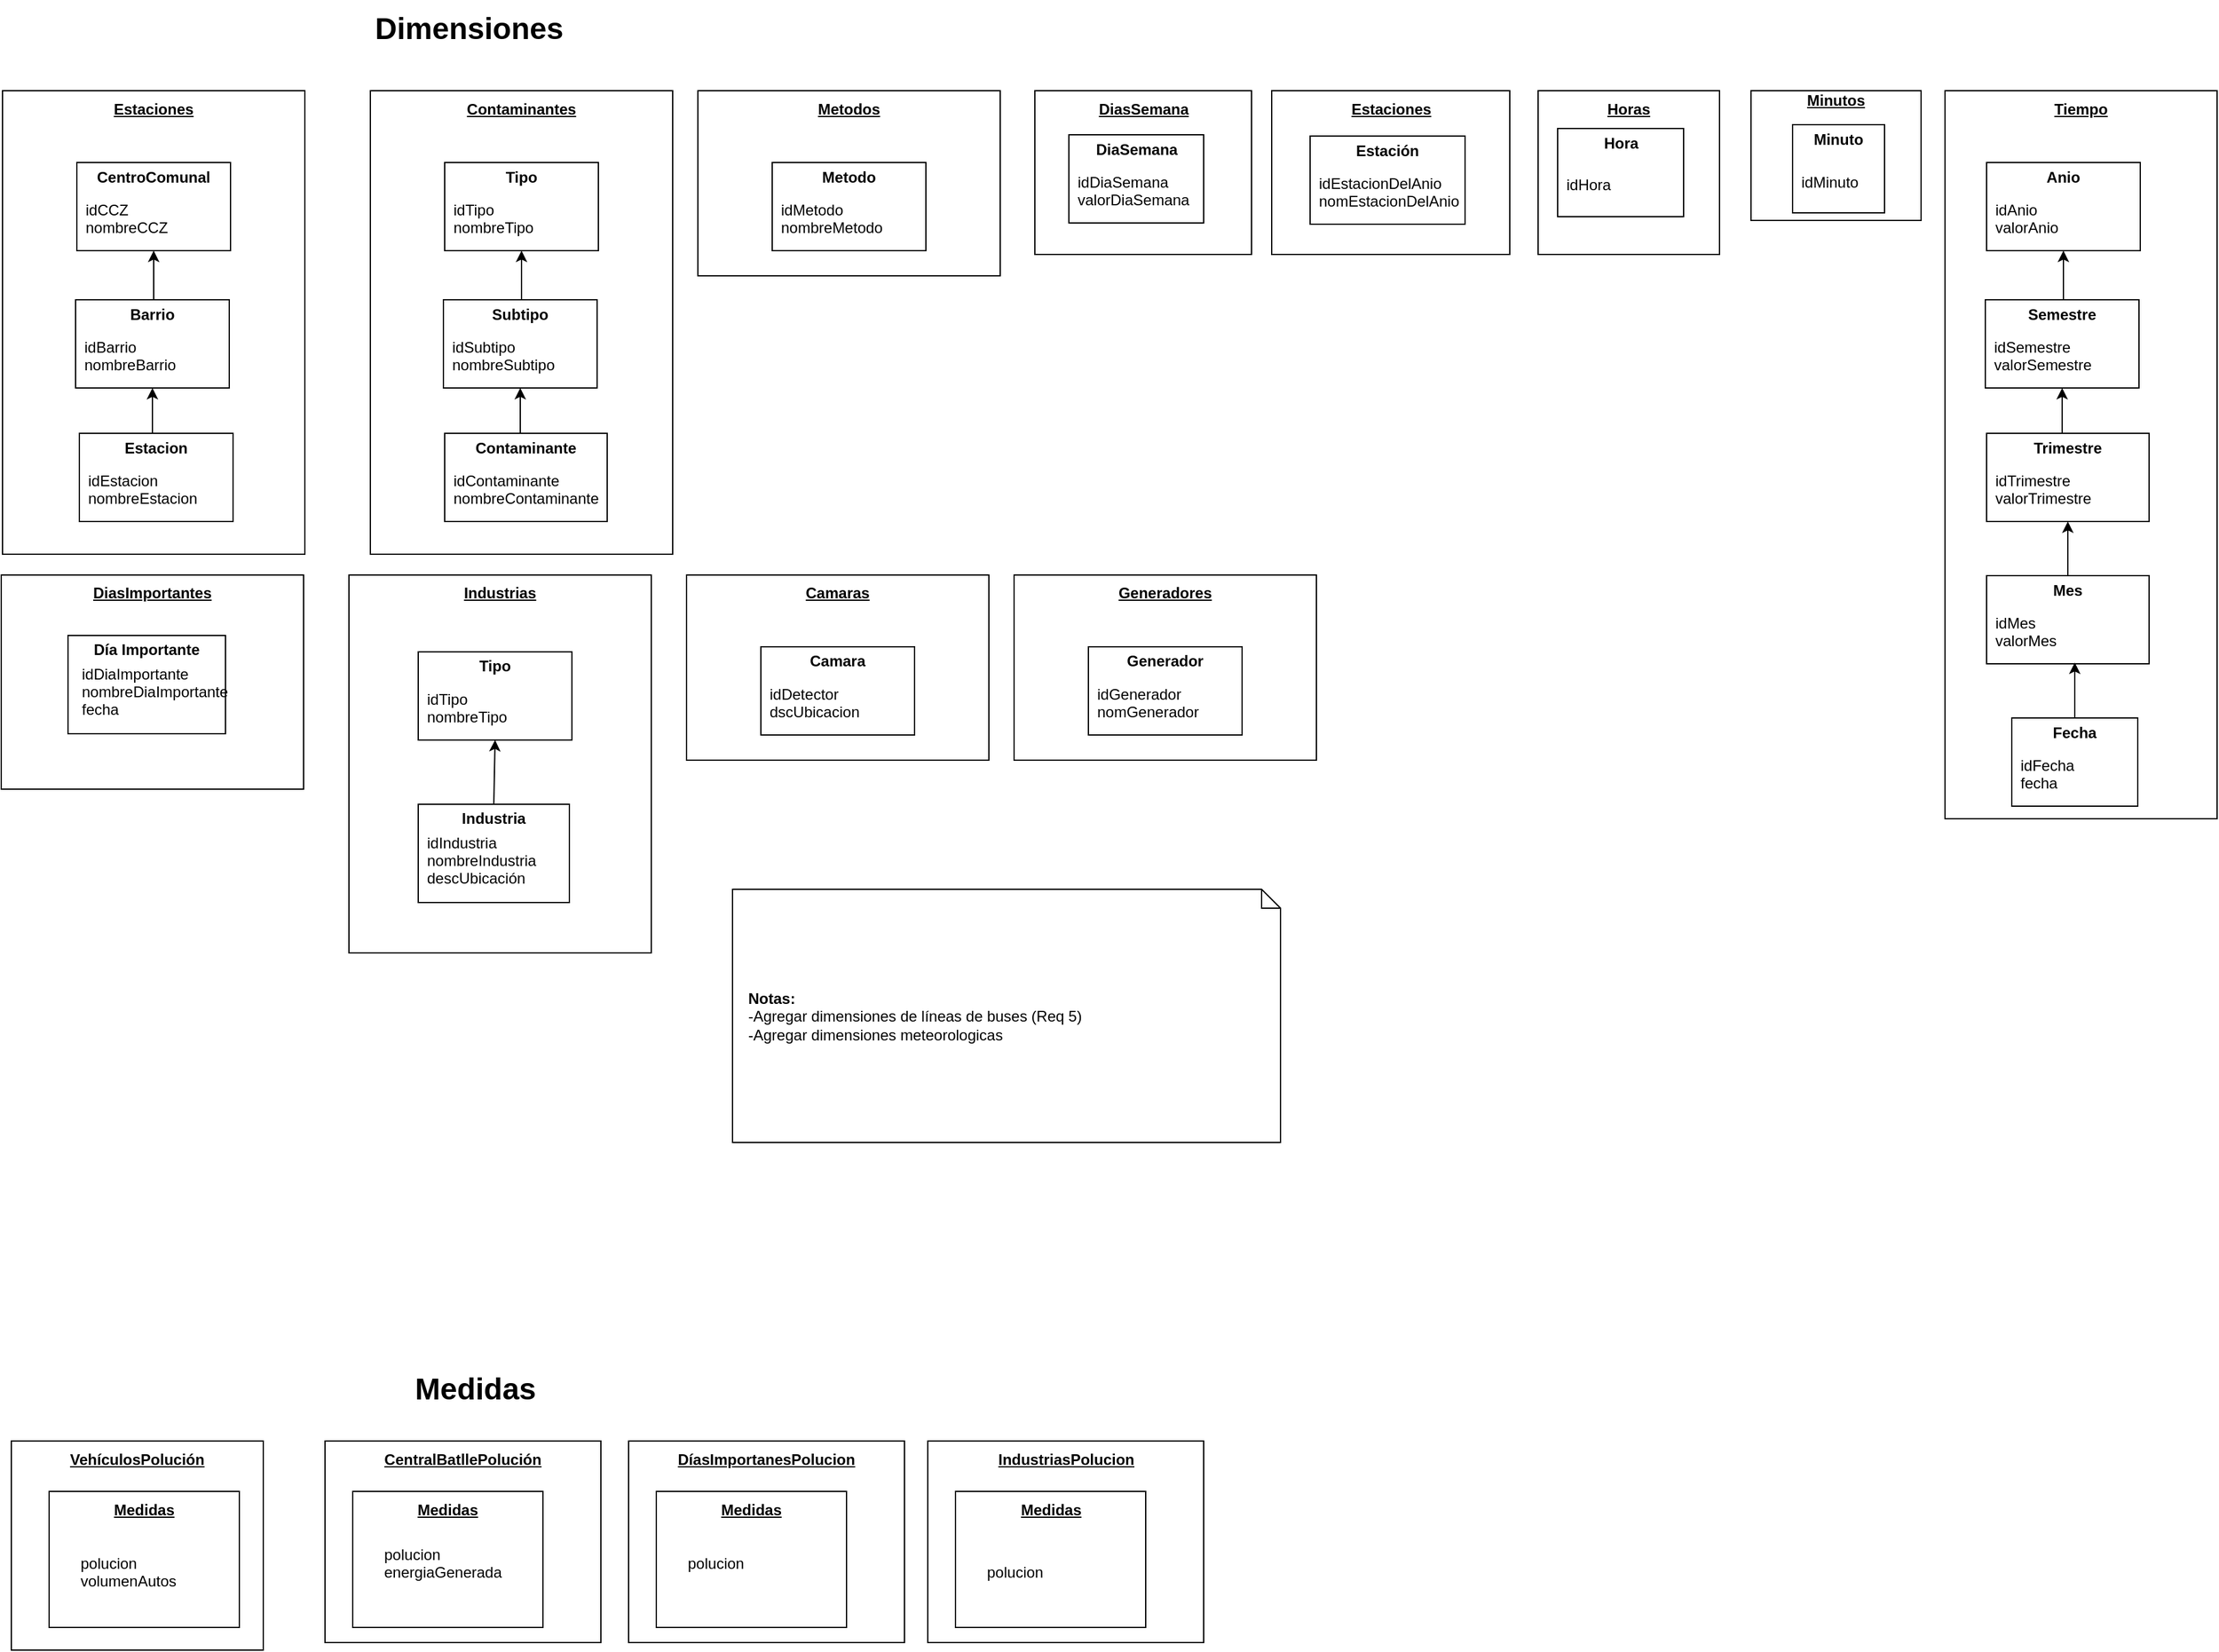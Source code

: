 <mxfile userAgent="Mozilla/5.0 (Macintosh; Intel Mac OS X 10_13_5) AppleWebKit/537.36 (KHTML, like Gecko) draw.io/7.8.7 Chrome/58.0.303.110 Electron/1.7.5 Safari/537.36" type="device" version="9.0.2" editor="www.draw.io"><diagram id="01ee848b-bfa0-368f-3120-69a5512751cf" name="Page-1"><mxGraphModel dx="1190" dy="846" grid="1" gridSize="10" guides="1" tooltips="1" connect="1" arrows="1" fold="1" page="1" pageScale="1" pageWidth="1169" pageHeight="1654" background="#ffffff" math="0" shadow="0"><root><mxCell id="2eb9ab5e75fa441f-0"/><mxCell id="2eb9ab5e75fa441f-1" parent="2eb9ab5e75fa441f-0"/><mxCell id="212" value="Estaciones" style="swimlane;swimlaneLine=0;whiteSpace=wrap;startSize=29;fontStyle=5;align=center" parent="2eb9ab5e75fa441f-1" vertex="1"><mxGeometry x="1045.5" y="92" width="189" height="130" as="geometry"><mxRectangle x="39" y="92" width="70" height="29" as="alternateBounds"/></mxGeometry></mxCell><mxCell id="2eb9ab5e75fa441f-14" value="Estaciones" style="swimlane;swimlaneLine=0;whiteSpace=wrap;startSize=29;fontStyle=5;align=center" parent="2eb9ab5e75fa441f-1" vertex="1"><mxGeometry x="38" y="92" width="240" height="368" as="geometry"><mxRectangle x="39" y="92" width="70" height="29" as="alternateBounds"/></mxGeometry></mxCell><mxCell id="0" value="CentroComunal" style="swimlane;swimlaneLine=0;whiteSpace=wrap" parent="2eb9ab5e75fa441f-14" vertex="1"><mxGeometry x="59" y="57" width="122" height="70" as="geometry"><mxRectangle x="590" y="38" width="70" height="23" as="alternateBounds"/></mxGeometry></mxCell><mxCell id="1" value="idCCZ&#10;nombreCCZ" style="text;align=left;verticalAlign=middle;" parent="0" vertex="1"><mxGeometry x="5" y="19" width="130" height="50" as="geometry"/></mxCell><mxCell id="9" style="edgeStyle=orthogonalEdgeStyle;rounded=0;html=1;exitX=0.5;exitY=0;entryX=0.5;entryY=1;jettySize=auto;orthogonalLoop=1;" parent="2eb9ab5e75fa441f-14" source="3" target="0" edge="1"><mxGeometry relative="1" as="geometry"/></mxCell><mxCell id="3" value="Barrio" style="swimlane;swimlaneLine=0;whiteSpace=wrap" parent="2eb9ab5e75fa441f-14" vertex="1"><mxGeometry x="58" y="166" width="122" height="70" as="geometry"><mxRectangle x="590" y="38" width="70" height="23" as="alternateBounds"/></mxGeometry></mxCell><mxCell id="4" value="idBarrio&#10;nombreBarrio" style="text;align=left;verticalAlign=middle;" parent="3" vertex="1"><mxGeometry x="5" y="19" width="130" height="50" as="geometry"/></mxCell><mxCell id="10" style="edgeStyle=orthogonalEdgeStyle;rounded=0;html=1;exitX=0.5;exitY=0;entryX=0.5;entryY=1;jettySize=auto;orthogonalLoop=1;" parent="2eb9ab5e75fa441f-14" source="5" target="3" edge="1"><mxGeometry relative="1" as="geometry"/></mxCell><mxCell id="5" value="Estacion" style="swimlane;swimlaneLine=0;whiteSpace=wrap" parent="2eb9ab5e75fa441f-14" vertex="1"><mxGeometry x="61" y="272" width="122" height="70" as="geometry"><mxRectangle x="590" y="38" width="70" height="23" as="alternateBounds"/></mxGeometry></mxCell><mxCell id="6" value="idEstacion&#10;nombreEstacion" style="text;align=left;verticalAlign=middle;" parent="5" vertex="1"><mxGeometry x="5" y="19" width="130" height="50" as="geometry"/></mxCell><mxCell id="4a65618d5dacdeda-0" value="Dimensiones" style="text;align=center;verticalAlign=middle;fontFamily=Helvetica;fontSize=24;fontStyle=1" parent="2eb9ab5e75fa441f-1" vertex="1"><mxGeometry x="331" y="20" width="155" height="40" as="geometry"/></mxCell><mxCell id="4a65618d5dacdeda-1" value="Medidas" style="text;align=center;verticalAlign=middle;fontFamily=Helvetica;fontSize=24;fontStyle=1" parent="2eb9ab5e75fa441f-1" vertex="1"><mxGeometry x="336" y="1100" width="155" height="40" as="geometry"/></mxCell><mxCell id="4a65618d5dacdeda-2" value="VehículosPolución" style="swimlane;swimlaneLine=0;whiteSpace=wrap;startSize=29;fontStyle=5" parent="2eb9ab5e75fa441f-1" vertex="1"><mxGeometry x="45" y="1164" width="200" height="166" as="geometry"/></mxCell><mxCell id="86" value="Medidas" style="swimlane;swimlaneLine=0;whiteSpace=wrap;startSize=29;fontStyle=5" parent="4a65618d5dacdeda-2" vertex="1"><mxGeometry x="30" y="40" width="151" height="108" as="geometry"/></mxCell><mxCell id="87" value="polucion&#10;volumenAutos" style="text;align=left;verticalAlign=middle;" parent="86" vertex="1"><mxGeometry x="23" y="27.42" width="155" height="72.58" as="geometry"/></mxCell><mxCell id="11" value="Contaminantes" style="swimlane;swimlaneLine=0;whiteSpace=wrap;startSize=29;fontStyle=5;align=center" parent="2eb9ab5e75fa441f-1" vertex="1"><mxGeometry x="330" y="92" width="240" height="368" as="geometry"><mxRectangle x="39" y="92" width="70" height="29" as="alternateBounds"/></mxGeometry></mxCell><mxCell id="12" value="Tipo" style="swimlane;swimlaneLine=0;whiteSpace=wrap" parent="11" vertex="1"><mxGeometry x="59" y="57" width="122" height="70" as="geometry"><mxRectangle x="590" y="38" width="70" height="23" as="alternateBounds"/></mxGeometry></mxCell><mxCell id="13" value="idTipo&#10;nombreTipo" style="text;align=left;verticalAlign=middle;" parent="12" vertex="1"><mxGeometry x="5" y="19" width="130" height="50" as="geometry"/></mxCell><mxCell id="14" style="edgeStyle=orthogonalEdgeStyle;rounded=0;html=1;exitX=0.5;exitY=0;entryX=0.5;entryY=1;jettySize=auto;orthogonalLoop=1;" parent="11" source="15" target="12" edge="1"><mxGeometry relative="1" as="geometry"/></mxCell><mxCell id="15" value="Subtipo" style="swimlane;swimlaneLine=0;whiteSpace=wrap" parent="11" vertex="1"><mxGeometry x="58" y="166" width="122" height="70" as="geometry"><mxRectangle x="590" y="38" width="70" height="23" as="alternateBounds"/></mxGeometry></mxCell><mxCell id="16" value="idSubtipo&#10;nombreSubtipo" style="text;align=left;verticalAlign=middle;" parent="15" vertex="1"><mxGeometry x="5" y="19" width="130" height="50" as="geometry"/></mxCell><mxCell id="17" style="edgeStyle=orthogonalEdgeStyle;rounded=0;html=1;exitX=0.5;exitY=0;entryX=0.5;entryY=1;jettySize=auto;orthogonalLoop=1;" parent="11" source="18" target="15" edge="1"><mxGeometry relative="1" as="geometry"/></mxCell><mxCell id="18" value="Contaminante" style="swimlane;swimlaneLine=0;whiteSpace=wrap" parent="11" vertex="1"><mxGeometry x="59" y="272" width="129" height="70" as="geometry"><mxRectangle x="590" y="38" width="70" height="23" as="alternateBounds"/></mxGeometry></mxCell><mxCell id="19" value="idContaminante&#10;nombreContaminante" style="text;align=left;verticalAlign=middle;" parent="18" vertex="1"><mxGeometry x="5" y="19" width="130" height="50" as="geometry"/></mxCell><mxCell id="20" value="Camaras" style="swimlane;swimlaneLine=0;whiteSpace=wrap;startSize=29;fontStyle=5;align=center" parent="2eb9ab5e75fa441f-1" vertex="1"><mxGeometry x="581" y="476.5" width="240" height="147" as="geometry"><mxRectangle x="39" y="92" width="70" height="29" as="alternateBounds"/></mxGeometry></mxCell><mxCell id="21" value="Camara" style="swimlane;swimlaneLine=0;whiteSpace=wrap" parent="20" vertex="1"><mxGeometry x="59" y="57" width="122" height="70" as="geometry"><mxRectangle x="590" y="38" width="70" height="23" as="alternateBounds"/></mxGeometry></mxCell><mxCell id="22" value="idDetector&#10;dscUbicacion" style="text;align=left;verticalAlign=middle;" parent="21" vertex="1"><mxGeometry x="5" y="19" width="130" height="50" as="geometry"/></mxCell><mxCell id="32" value="Tiempo" style="swimlane;swimlaneLine=0;whiteSpace=wrap;startSize=29;fontStyle=5;align=center" parent="2eb9ab5e75fa441f-1" vertex="1"><mxGeometry x="1580" y="92" width="216" height="578" as="geometry"><mxRectangle x="39" y="92" width="70" height="29" as="alternateBounds"/></mxGeometry></mxCell><mxCell id="33" value="Anio" style="swimlane;swimlaneLine=0;whiteSpace=wrap" parent="32" vertex="1"><mxGeometry x="33" y="57" width="122" height="70" as="geometry"><mxRectangle x="590" y="38" width="70" height="23" as="alternateBounds"/></mxGeometry></mxCell><mxCell id="34" value="idAnio&#10;valorAnio" style="text;align=left;verticalAlign=middle;" parent="33" vertex="1"><mxGeometry x="5" y="19" width="130" height="50" as="geometry"/></mxCell><mxCell id="35" style="edgeStyle=orthogonalEdgeStyle;rounded=0;html=1;exitX=0.5;exitY=0;entryX=0.5;entryY=1;jettySize=auto;orthogonalLoop=1;" parent="32" source="36" target="33" edge="1"><mxGeometry relative="1" as="geometry"/></mxCell><mxCell id="36" value="Semestre" style="swimlane;swimlaneLine=0;whiteSpace=wrap" parent="32" vertex="1"><mxGeometry x="32" y="166" width="122" height="70" as="geometry"><mxRectangle x="590" y="38" width="70" height="23" as="alternateBounds"/></mxGeometry></mxCell><mxCell id="37" value="idSemestre&#10;valorSemestre" style="text;align=left;verticalAlign=middle;" parent="36" vertex="1"><mxGeometry x="5" y="19" width="130" height="50" as="geometry"/></mxCell><mxCell id="38" style="edgeStyle=orthogonalEdgeStyle;rounded=0;html=1;exitX=0.5;exitY=0;entryX=0.5;entryY=1;jettySize=auto;orthogonalLoop=1;" parent="32" source="39" target="36" edge="1"><mxGeometry relative="1" as="geometry"/></mxCell><mxCell id="39" value="Trimestre" style="swimlane;swimlaneLine=0;whiteSpace=wrap" parent="32" vertex="1"><mxGeometry x="33" y="272" width="129" height="70" as="geometry"><mxRectangle x="590" y="38" width="70" height="23" as="alternateBounds"/></mxGeometry></mxCell><mxCell id="40" value="idTrimestre&#10;valorTrimestre" style="text;align=left;verticalAlign=middle;" parent="39" vertex="1"><mxGeometry x="5" y="19" width="130" height="50" as="geometry"/></mxCell><mxCell id="43" style="edgeStyle=orthogonalEdgeStyle;rounded=0;html=1;exitX=0.5;exitY=0;entryX=0.5;entryY=1;jettySize=auto;orthogonalLoop=1;" parent="32" source="41" target="39" edge="1"><mxGeometry relative="1" as="geometry"/></mxCell><mxCell id="41" value="Mes" style="swimlane;swimlaneLine=0;whiteSpace=wrap" parent="32" vertex="1"><mxGeometry x="33" y="385" width="129" height="70" as="geometry"><mxRectangle x="590" y="38" width="70" height="23" as="alternateBounds"/></mxGeometry></mxCell><mxCell id="42" value="idMes&#10;valorMes" style="text;align=left;verticalAlign=middle;" parent="41" vertex="1"><mxGeometry x="5" y="19" width="130" height="50" as="geometry"/></mxCell><mxCell id="44" value="Fecha" style="swimlane;swimlaneLine=0;whiteSpace=wrap" parent="32" vertex="1"><mxGeometry x="53" y="498" width="100" height="70" as="geometry"><mxRectangle x="590" y="38" width="70" height="23" as="alternateBounds"/></mxGeometry></mxCell><mxCell id="45" value="idFecha&#10;fecha" style="text;align=left;verticalAlign=middle;" parent="44" vertex="1"><mxGeometry x="5" y="19" width="65" height="50" as="geometry"/></mxCell><mxCell id="46" style="edgeStyle=orthogonalEdgeStyle;rounded=0;html=1;exitX=0.5;exitY=0;entryX=0.5;entryY=1;jettySize=auto;orthogonalLoop=1;" parent="32" source="44" target="42" edge="1"><mxGeometry relative="1" as="geometry"/></mxCell><mxCell id="108" value="CentralBatllePolución" style="swimlane;swimlaneLine=0;whiteSpace=wrap;startSize=29;fontStyle=5" parent="2eb9ab5e75fa441f-1" vertex="1"><mxGeometry x="294" y="1164" width="219" height="160" as="geometry"/></mxCell><mxCell id="109" value="Medidas" style="swimlane;swimlaneLine=0;whiteSpace=wrap;startSize=29;fontStyle=5" parent="108" vertex="1"><mxGeometry x="22" y="40" width="151" height="108" as="geometry"/></mxCell><mxCell id="110" value="polucion&#10;energiaGenerada&#10;" style="text;align=left;verticalAlign=middle;" parent="109" vertex="1"><mxGeometry x="23" y="27.42" width="155" height="72.58" as="geometry"/></mxCell><mxCell id="120" value="Generadores" style="swimlane;swimlaneLine=0;whiteSpace=wrap;startSize=29;fontStyle=5;align=center" parent="2eb9ab5e75fa441f-1" vertex="1"><mxGeometry x="841" y="476.5" width="240" height="147" as="geometry"><mxRectangle x="39" y="92" width="70" height="29" as="alternateBounds"/></mxGeometry></mxCell><mxCell id="121" value="Generador" style="swimlane;swimlaneLine=0;whiteSpace=wrap" parent="120" vertex="1"><mxGeometry x="59" y="57" width="122" height="70" as="geometry"><mxRectangle x="590" y="38" width="70" height="23" as="alternateBounds"/></mxGeometry></mxCell><mxCell id="122" value="idGenerador&#10;nomGenerador" style="text;align=left;verticalAlign=middle;" parent="121" vertex="1"><mxGeometry x="5" y="19" width="130" height="50" as="geometry"/></mxCell><mxCell id="155" value="Metodos" style="swimlane;swimlaneLine=0;whiteSpace=wrap;startSize=29;fontStyle=5;align=center" parent="2eb9ab5e75fa441f-1" vertex="1"><mxGeometry x="590" y="92" width="240" height="147" as="geometry"><mxRectangle x="39" y="92" width="70" height="29" as="alternateBounds"/></mxGeometry></mxCell><mxCell id="156" value="Metodo" style="swimlane;swimlaneLine=0;whiteSpace=wrap" parent="155" vertex="1"><mxGeometry x="59" y="57" width="122" height="70" as="geometry"><mxRectangle x="590" y="38" width="70" height="23" as="alternateBounds"/></mxGeometry></mxCell><mxCell id="157" value="idMetodo&#10;nombreMetodo" style="text;align=left;verticalAlign=middle;" parent="156" vertex="1"><mxGeometry x="5" y="19" width="130" height="50" as="geometry"/></mxCell><mxCell id="158" value="DiasImportantes" style="swimlane;swimlaneLine=0;whiteSpace=wrap;startSize=29;fontStyle=5;align=center" parent="2eb9ab5e75fa441f-1" vertex="1"><mxGeometry x="37" y="476.5" width="240" height="170" as="geometry"><mxRectangle x="39" y="92" width="70" height="29" as="alternateBounds"/></mxGeometry></mxCell><mxCell id="162" value="Día Importante" style="swimlane;swimlaneLine=0;whiteSpace=wrap;startSize=23;" parent="158" vertex="1"><mxGeometry x="53" y="48" width="125" height="78" as="geometry"><mxRectangle x="590" y="38" width="70" height="23" as="alternateBounds"/></mxGeometry></mxCell><mxCell id="163" value="idDiaImportante&#10;nombreDiaImportante&#10;fecha&#10;&#10;" style="text;align=left;verticalAlign=middle;" parent="162" vertex="1"><mxGeometry x="9" y="33" width="130" height="50" as="geometry"/></mxCell><mxCell id="164" value="Industrias" style="swimlane;swimlaneLine=0;whiteSpace=wrap;startSize=29;fontStyle=5;align=center" parent="2eb9ab5e75fa441f-1" vertex="1"><mxGeometry x="313" y="476.5" width="240" height="300" as="geometry"><mxRectangle x="39" y="92" width="70" height="29" as="alternateBounds"/></mxGeometry></mxCell><mxCell id="165" value="Tipo" style="swimlane;swimlaneLine=0;whiteSpace=wrap" parent="164" vertex="1"><mxGeometry x="55" y="61" width="122" height="70" as="geometry"><mxRectangle x="590" y="38" width="70" height="23" as="alternateBounds"/></mxGeometry></mxCell><mxCell id="166" value="idTipo&#10;nombreTipo" style="text;align=left;verticalAlign=middle;" parent="165" vertex="1"><mxGeometry x="5" y="19" width="130" height="50" as="geometry"/></mxCell><mxCell id="167" value="" style="endArrow=classic;html=1;exitX=0.5;exitY=0;entryX=0.5;entryY=1;" parent="164" source="168" target="165" edge="1"><mxGeometry width="50" height="50" relative="1" as="geometry"><mxPoint x="100" y="208" as="sourcePoint"/><mxPoint x="150" y="158" as="targetPoint"/></mxGeometry></mxCell><mxCell id="168" value="Industria" style="swimlane;swimlaneLine=0;whiteSpace=wrap;startSize=23;" parent="164" vertex="1"><mxGeometry x="55" y="182" width="120" height="78" as="geometry"><mxRectangle x="590" y="38" width="70" height="23" as="alternateBounds"/></mxGeometry></mxCell><mxCell id="169" value="idIndustria&#10;nombreIndustria&#10;descUbicación&#10;&#10;" style="text;align=left;verticalAlign=middle;" parent="168" vertex="1"><mxGeometry x="5" y="33" width="130" height="50" as="geometry"/></mxCell><mxCell id="170" value="&lt;div&gt;&lt;b&gt;Notas:&amp;nbsp;&lt;/b&gt;&lt;/div&gt;-Agregar dimensiones de líneas de buses (Req 5)&lt;br&gt;-Agregar dimensiones meteorologicas&lt;br&gt;" style="shape=note;size=15;align=left;spacingLeft=10;html=1;whiteSpace=wrap;" parent="2eb9ab5e75fa441f-1" vertex="1"><mxGeometry x="617.5" y="726" width="435" height="201" as="geometry"/></mxCell><mxCell id="172" value="DíasImportanesPolucion" style="swimlane;swimlaneLine=0;whiteSpace=wrap;startSize=29;fontStyle=5" parent="2eb9ab5e75fa441f-1" vertex="1"><mxGeometry x="535" y="1164" width="219" height="160" as="geometry"/></mxCell><mxCell id="173" value="Medidas" style="swimlane;swimlaneLine=0;whiteSpace=wrap;startSize=29;fontStyle=5" parent="172" vertex="1"><mxGeometry x="22" y="40" width="151" height="108" as="geometry"/></mxCell><mxCell id="174" value="polucion&#10;" style="text;align=left;verticalAlign=middle;" parent="173" vertex="1"><mxGeometry x="23" y="27.42" width="155" height="72.58" as="geometry"/></mxCell><mxCell id="175" value="IndustriasPolucion" style="swimlane;swimlaneLine=0;whiteSpace=wrap;startSize=29;fontStyle=5" parent="2eb9ab5e75fa441f-1" vertex="1"><mxGeometry x="772.5" y="1164" width="219" height="160" as="geometry"/></mxCell><mxCell id="176" value="Medidas" style="swimlane;swimlaneLine=0;whiteSpace=wrap;startSize=29;fontStyle=5" parent="175" vertex="1"><mxGeometry x="22" y="40" width="151" height="108" as="geometry"/></mxCell><mxCell id="177" value="polucion" style="text;align=left;verticalAlign=middle;" parent="176" vertex="1"><mxGeometry x="23" y="27.42" width="155" height="72.58" as="geometry"/></mxCell><mxCell id="182" value="Estación" style="swimlane;swimlaneLine=0;whiteSpace=wrap" parent="2eb9ab5e75fa441f-1" vertex="1"><mxGeometry x="1076" y="128" width="123" height="70" as="geometry"><mxRectangle x="590" y="38" width="70" height="23" as="alternateBounds"/></mxGeometry></mxCell><mxCell id="183" value="idEstacionDelAnio&#10;nomEstacionDelAnio" style="text;align=left;verticalAlign=middle;" parent="182" vertex="1"><mxGeometry x="5" y="19" width="130" height="50" as="geometry"/></mxCell><mxCell id="215" value="DiasSemana" style="swimlane;swimlaneLine=0;whiteSpace=wrap;startSize=29;fontStyle=5;align=center" parent="2eb9ab5e75fa441f-1" vertex="1"><mxGeometry x="857.5" y="92" width="172" height="130" as="geometry"><mxRectangle x="39" y="92" width="70" height="29" as="alternateBounds"/></mxGeometry></mxCell><mxCell id="218" value="DiaSemana" style="swimlane;swimlaneLine=0;whiteSpace=wrap" parent="215" vertex="1"><mxGeometry x="27" y="35" width="107" height="70" as="geometry"><mxRectangle x="590" y="38" width="70" height="23" as="alternateBounds"/></mxGeometry></mxCell><mxCell id="219" value="idDiaSemana&#10;valorDiaSemana" style="text;align=left;verticalAlign=middle;" parent="218" vertex="1"><mxGeometry x="5" y="19" width="95" height="50" as="geometry"/></mxCell><mxCell id="226" value="Horas" style="swimlane;swimlaneLine=0;whiteSpace=wrap;startSize=29;fontStyle=5;align=center" parent="2eb9ab5e75fa441f-1" vertex="1"><mxGeometry x="1257" y="92" width="144" height="130" as="geometry"><mxRectangle x="39" y="92" width="70" height="29" as="alternateBounds"/></mxGeometry></mxCell><mxCell id="223" value="Hora" style="swimlane;swimlaneLine=0;whiteSpace=wrap" parent="226" vertex="1"><mxGeometry x="15.5" y="30" width="100" height="70" as="geometry"><mxRectangle x="590" y="38" width="70" height="23" as="alternateBounds"/></mxGeometry></mxCell><mxCell id="224" value="idHora" style="text;align=left;verticalAlign=middle;" parent="223" vertex="1"><mxGeometry x="5" y="19" width="65" height="50" as="geometry"/></mxCell><mxCell id="232" value="Minutos" style="swimlane;swimlaneLine=0;whiteSpace=wrap;startSize=15;fontStyle=5;align=center" parent="2eb9ab5e75fa441f-1" vertex="1"><mxGeometry x="1426" y="92" width="135" height="103" as="geometry"><mxRectangle x="39" y="92" width="70" height="29" as="alternateBounds"/></mxGeometry></mxCell><mxCell id="221" value="Minuto" style="swimlane;swimlaneLine=0;whiteSpace=wrap" parent="232" vertex="1"><mxGeometry x="33" y="27" width="73" height="70" as="geometry"><mxRectangle x="590" y="38" width="70" height="23" as="alternateBounds"/></mxGeometry></mxCell><mxCell id="222" value="idMinuto" style="text;align=left;verticalAlign=middle;" parent="221" vertex="1"><mxGeometry x="5" y="20" width="65" height="50" as="geometry"/></mxCell></root></mxGraphModel></diagram></mxfile>